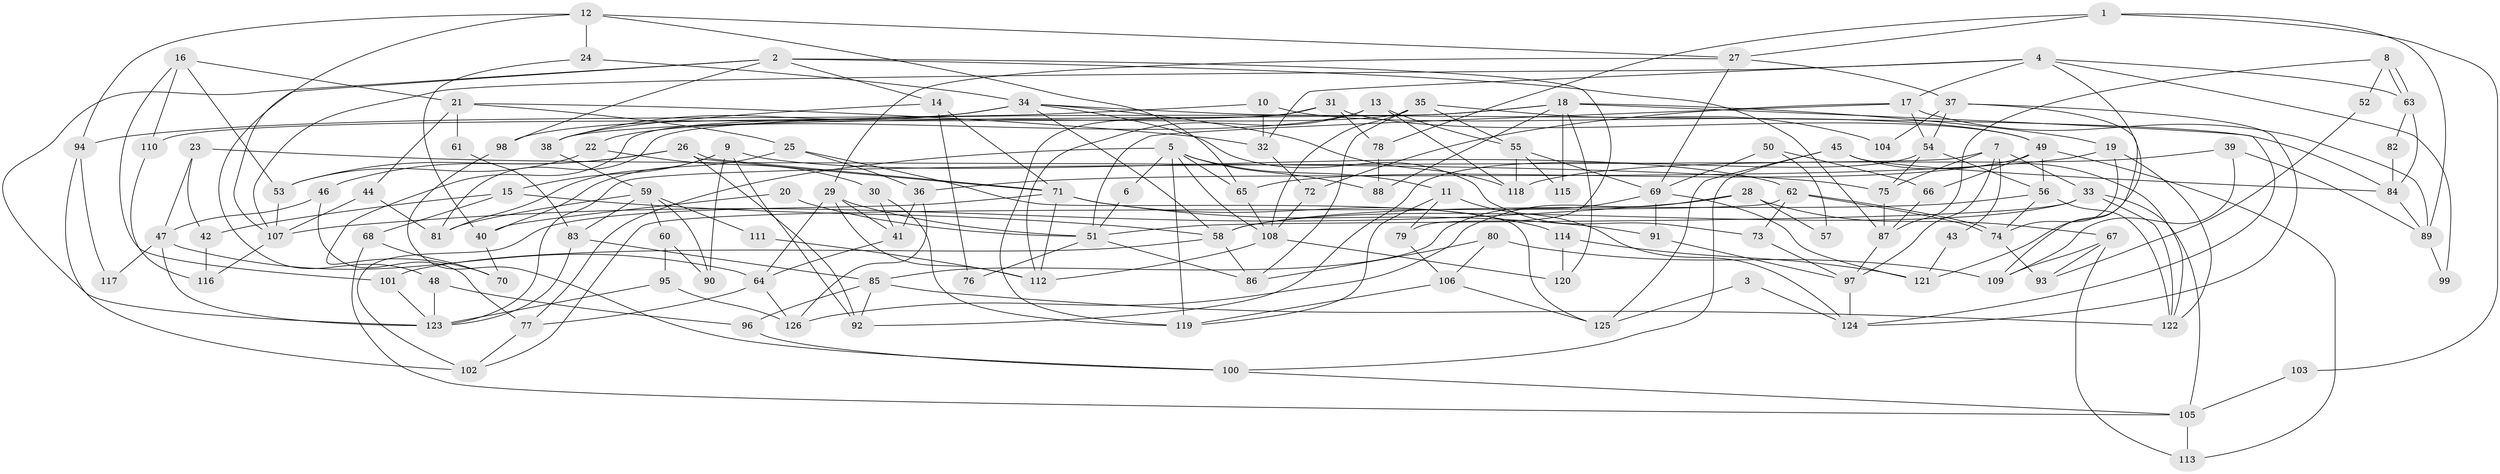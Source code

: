 // Generated by graph-tools (version 1.1) at 2025/36/03/09/25 02:36:08]
// undirected, 126 vertices, 252 edges
graph export_dot {
graph [start="1"]
  node [color=gray90,style=filled];
  1;
  2;
  3;
  4;
  5;
  6;
  7;
  8;
  9;
  10;
  11;
  12;
  13;
  14;
  15;
  16;
  17;
  18;
  19;
  20;
  21;
  22;
  23;
  24;
  25;
  26;
  27;
  28;
  29;
  30;
  31;
  32;
  33;
  34;
  35;
  36;
  37;
  38;
  39;
  40;
  41;
  42;
  43;
  44;
  45;
  46;
  47;
  48;
  49;
  50;
  51;
  52;
  53;
  54;
  55;
  56;
  57;
  58;
  59;
  60;
  61;
  62;
  63;
  64;
  65;
  66;
  67;
  68;
  69;
  70;
  71;
  72;
  73;
  74;
  75;
  76;
  77;
  78;
  79;
  80;
  81;
  82;
  83;
  84;
  85;
  86;
  87;
  88;
  89;
  90;
  91;
  92;
  93;
  94;
  95;
  96;
  97;
  98;
  99;
  100;
  101;
  102;
  103;
  104;
  105;
  106;
  107;
  108;
  109;
  110;
  111;
  112;
  113;
  114;
  115;
  116;
  117;
  118;
  119;
  120;
  121;
  122;
  123;
  124;
  125;
  126;
  1 -- 89;
  1 -- 27;
  1 -- 78;
  1 -- 103;
  2 -- 14;
  2 -- 107;
  2 -- 79;
  2 -- 87;
  2 -- 98;
  2 -- 123;
  3 -- 125;
  3 -- 124;
  4 -- 17;
  4 -- 32;
  4 -- 63;
  4 -- 99;
  4 -- 107;
  4 -- 121;
  5 -- 108;
  5 -- 11;
  5 -- 6;
  5 -- 65;
  5 -- 77;
  5 -- 88;
  5 -- 119;
  6 -- 51;
  7 -- 33;
  7 -- 123;
  7 -- 43;
  7 -- 75;
  7 -- 97;
  8 -- 63;
  8 -- 63;
  8 -- 87;
  8 -- 52;
  9 -- 92;
  9 -- 62;
  9 -- 15;
  9 -- 81;
  9 -- 90;
  10 -- 49;
  10 -- 32;
  10 -- 94;
  11 -- 124;
  11 -- 119;
  11 -- 79;
  12 -- 94;
  12 -- 27;
  12 -- 24;
  12 -- 48;
  12 -- 65;
  13 -- 118;
  13 -- 55;
  13 -- 22;
  13 -- 112;
  14 -- 38;
  14 -- 71;
  14 -- 76;
  15 -- 58;
  15 -- 42;
  15 -- 68;
  16 -- 21;
  16 -- 53;
  16 -- 101;
  16 -- 110;
  17 -- 54;
  17 -- 51;
  17 -- 72;
  17 -- 89;
  18 -- 120;
  18 -- 81;
  18 -- 19;
  18 -- 38;
  18 -- 88;
  18 -- 115;
  18 -- 124;
  19 -- 36;
  19 -- 74;
  19 -- 122;
  20 -- 51;
  20 -- 40;
  21 -- 44;
  21 -- 25;
  21 -- 32;
  21 -- 61;
  22 -- 53;
  22 -- 30;
  23 -- 47;
  23 -- 75;
  23 -- 42;
  24 -- 34;
  24 -- 40;
  25 -- 125;
  25 -- 36;
  25 -- 40;
  26 -- 71;
  26 -- 71;
  26 -- 46;
  26 -- 53;
  26 -- 92;
  27 -- 29;
  27 -- 37;
  27 -- 69;
  28 -- 67;
  28 -- 107;
  28 -- 57;
  28 -- 126;
  29 -- 51;
  29 -- 112;
  29 -- 41;
  29 -- 64;
  30 -- 119;
  30 -- 41;
  31 -- 78;
  31 -- 49;
  31 -- 110;
  31 -- 119;
  32 -- 72;
  33 -- 122;
  33 -- 105;
  33 -- 51;
  33 -- 58;
  34 -- 58;
  34 -- 84;
  34 -- 38;
  34 -- 73;
  34 -- 98;
  34 -- 118;
  35 -- 108;
  35 -- 55;
  35 -- 70;
  35 -- 86;
  35 -- 104;
  36 -- 41;
  36 -- 126;
  37 -- 124;
  37 -- 54;
  37 -- 104;
  37 -- 109;
  38 -- 59;
  39 -- 109;
  39 -- 89;
  39 -- 118;
  40 -- 70;
  41 -- 64;
  42 -- 116;
  43 -- 121;
  44 -- 107;
  44 -- 81;
  45 -- 122;
  45 -- 100;
  45 -- 84;
  45 -- 125;
  46 -- 77;
  46 -- 47;
  47 -- 64;
  47 -- 123;
  47 -- 117;
  48 -- 123;
  48 -- 96;
  49 -- 65;
  49 -- 56;
  49 -- 66;
  49 -- 113;
  50 -- 66;
  50 -- 69;
  50 -- 57;
  51 -- 86;
  51 -- 76;
  52 -- 93;
  53 -- 107;
  54 -- 92;
  54 -- 75;
  54 -- 56;
  55 -- 69;
  55 -- 118;
  55 -- 115;
  56 -- 74;
  56 -- 58;
  56 -- 122;
  58 -- 86;
  58 -- 101;
  59 -- 60;
  59 -- 81;
  59 -- 83;
  59 -- 90;
  59 -- 111;
  60 -- 95;
  60 -- 90;
  61 -- 83;
  62 -- 73;
  62 -- 74;
  62 -- 74;
  62 -- 102;
  63 -- 82;
  63 -- 84;
  64 -- 77;
  64 -- 126;
  65 -- 108;
  66 -- 87;
  67 -- 113;
  67 -- 109;
  67 -- 93;
  68 -- 70;
  68 -- 105;
  69 -- 85;
  69 -- 91;
  69 -- 121;
  71 -- 102;
  71 -- 91;
  71 -- 112;
  71 -- 114;
  72 -- 108;
  73 -- 97;
  74 -- 93;
  75 -- 87;
  77 -- 102;
  78 -- 88;
  79 -- 106;
  80 -- 106;
  80 -- 86;
  80 -- 109;
  82 -- 84;
  83 -- 123;
  83 -- 85;
  84 -- 89;
  85 -- 122;
  85 -- 92;
  85 -- 96;
  87 -- 97;
  89 -- 99;
  91 -- 97;
  94 -- 102;
  94 -- 117;
  95 -- 126;
  95 -- 123;
  96 -- 100;
  97 -- 124;
  98 -- 100;
  100 -- 105;
  101 -- 123;
  103 -- 105;
  105 -- 113;
  106 -- 119;
  106 -- 125;
  107 -- 116;
  108 -- 112;
  108 -- 120;
  110 -- 116;
  111 -- 112;
  114 -- 121;
  114 -- 120;
}
